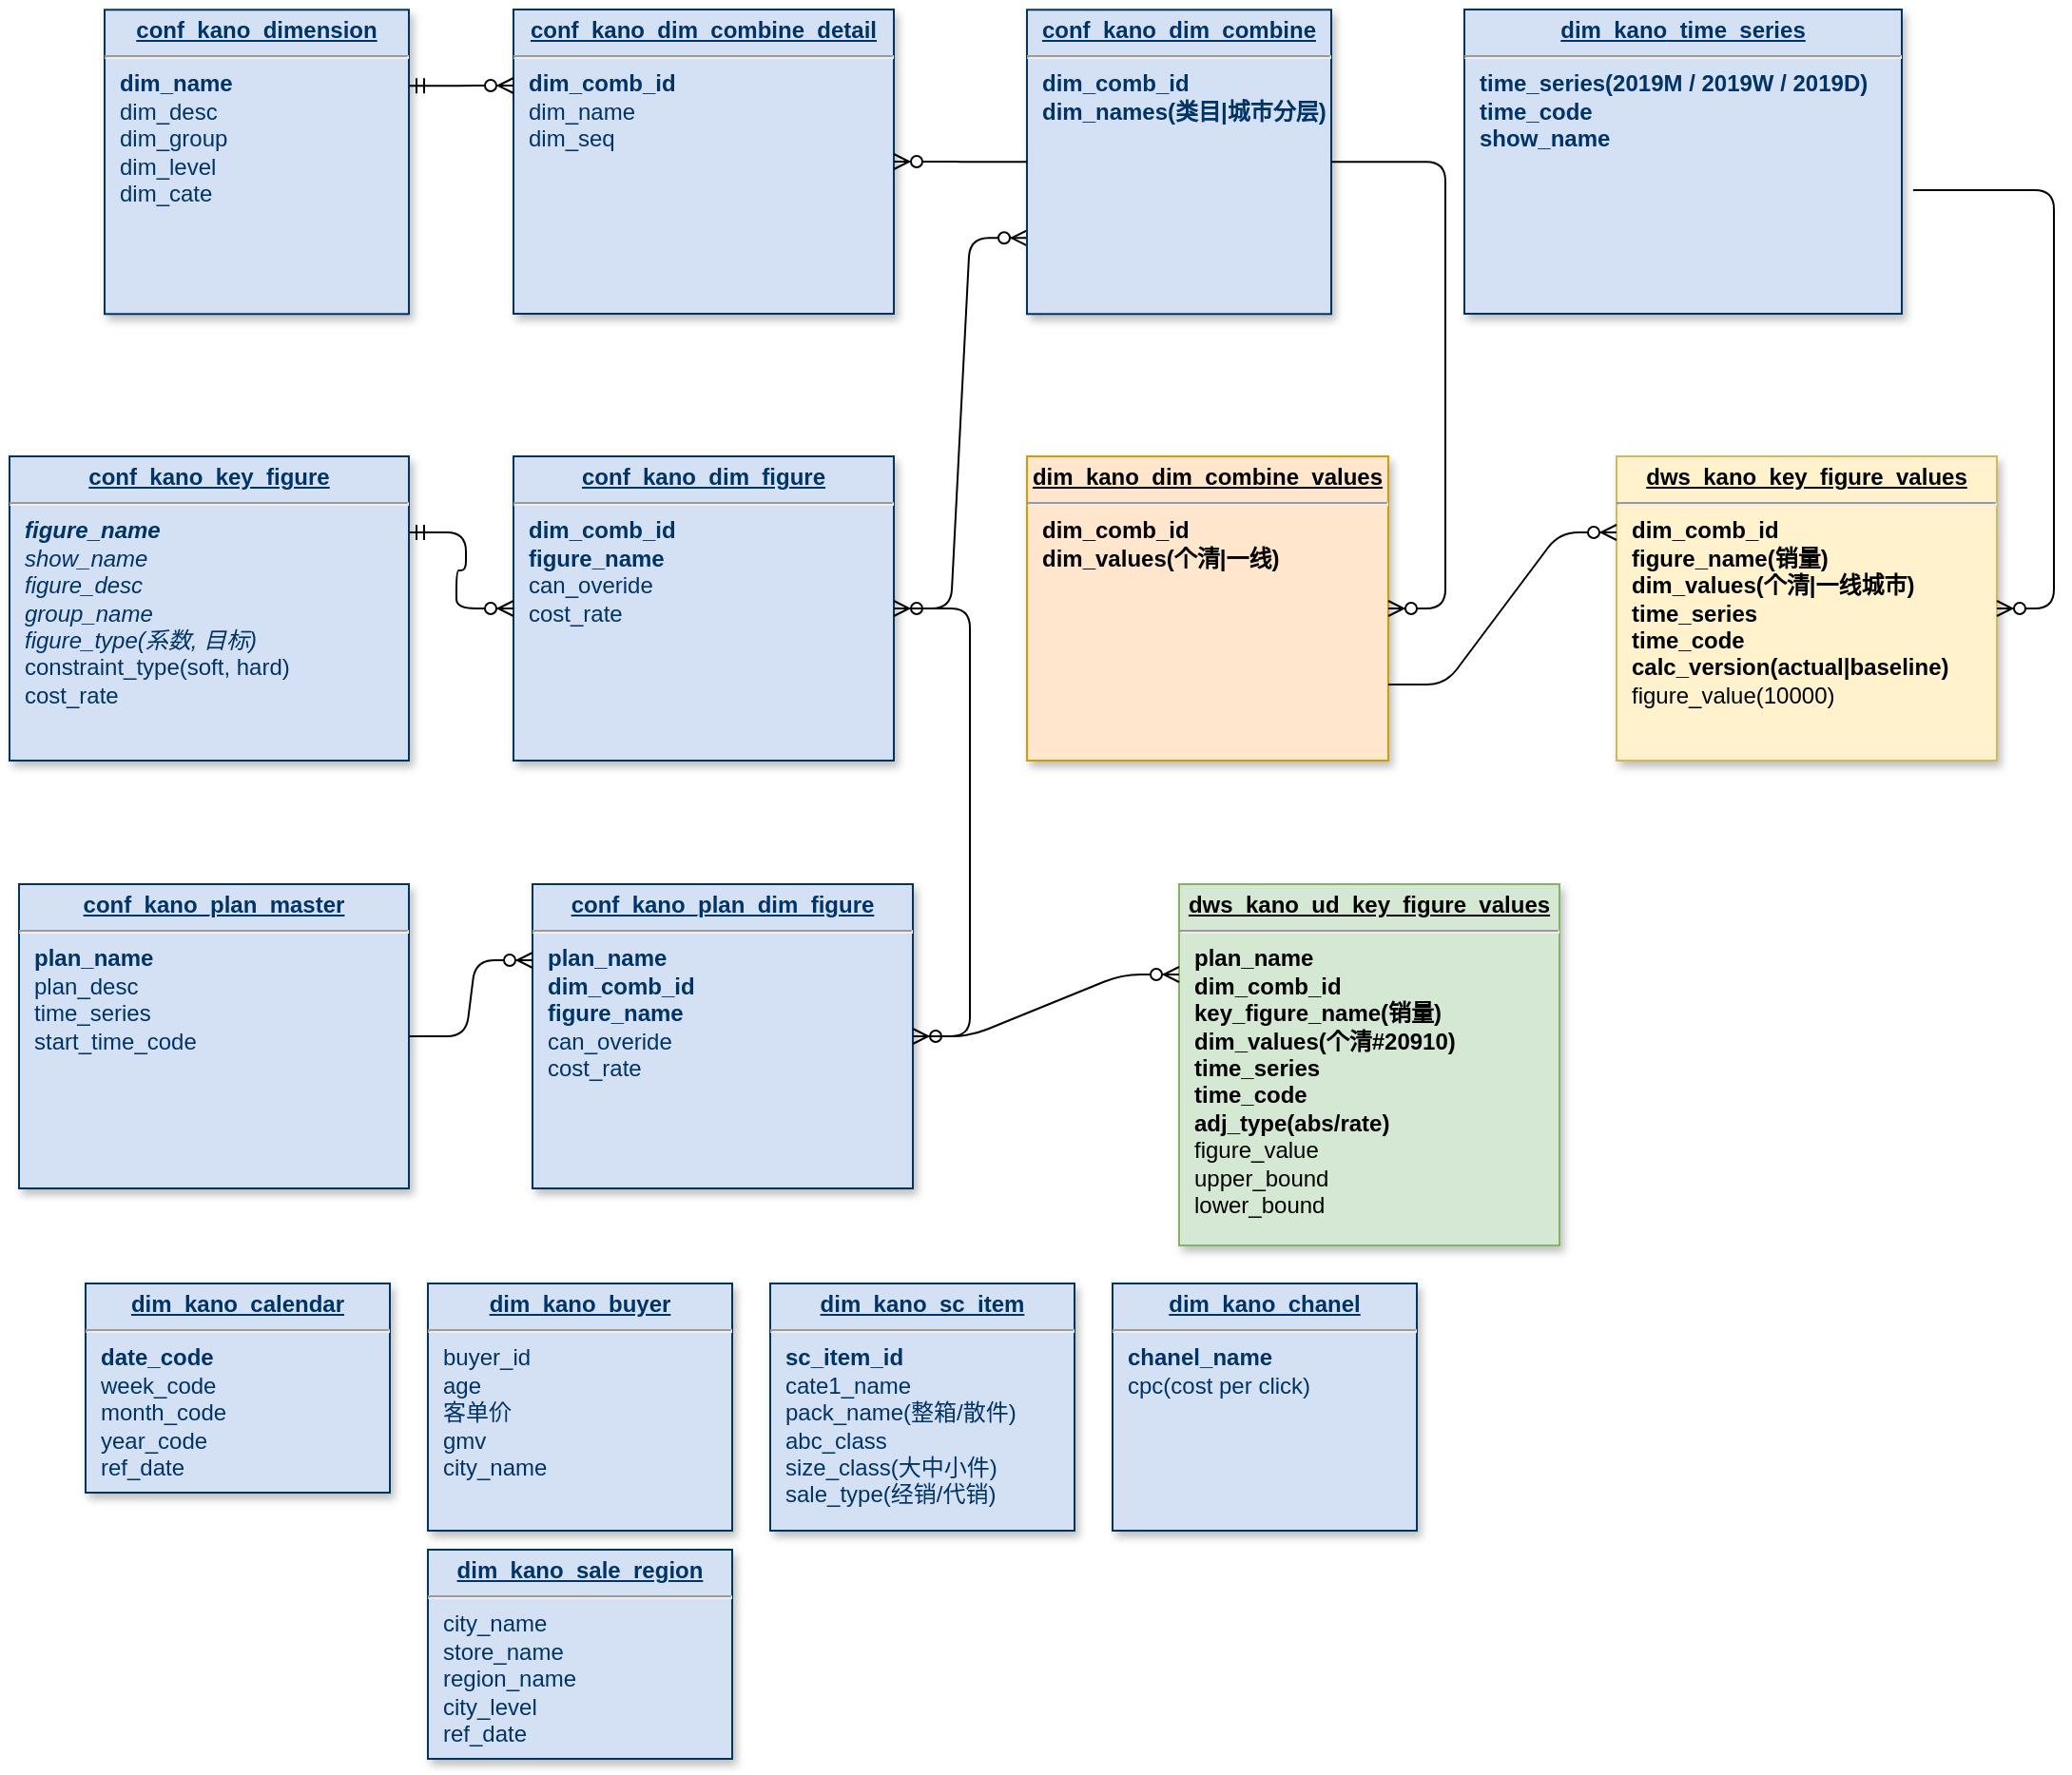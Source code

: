 <mxfile version="12.1.9" type="github" pages="2">
  <diagram name="数据准备" id="efa7a0a1-bf9b-a30e-e6df-94a7791c09e9">
    <mxGraphModel dx="2090" dy="566" grid="1" gridSize="10" guides="1" tooltips="1" connect="1" arrows="1" fold="1" page="1" pageScale="1" pageWidth="826" pageHeight="1169" background="#ffffff" math="0" shadow="0">
      <root>
        <mxCell id="0"/>
        <mxCell id="1" parent="0"/>
        <mxCell id="21" value="&lt;p style=&quot;margin: 0px ; margin-top: 4px ; text-align: center ; text-decoration: underline&quot;&gt;&lt;strong&gt;dim_kano_calendar&lt;/strong&gt;&lt;/p&gt;&lt;hr&gt;&lt;p style=&quot;margin: 0px ; margin-left: 8px&quot;&gt;&lt;b&gt;date_code&lt;/b&gt;&lt;/p&gt;&lt;p style=&quot;margin: 0px ; margin-left: 8px&quot;&gt;week_code&lt;/p&gt;&lt;p style=&quot;margin: 0px ; margin-left: 8px&quot;&gt;month_code&lt;/p&gt;&lt;p style=&quot;margin: 0px ; margin-left: 8px&quot;&gt;year_code&lt;/p&gt;&lt;p style=&quot;margin: 0px ; margin-left: 8px&quot;&gt;ref_date&lt;/p&gt;" style="verticalAlign=top;align=left;overflow=fill;fontSize=12;fontFamily=Helvetica;html=1;strokeColor=#003366;shadow=1;fillColor=#D4E1F5;fontColor=#003366" parent="1" vertex="1">
          <mxGeometry x="-5" y="730" width="160" height="110" as="geometry"/>
        </mxCell>
        <mxCell id="25" value="&lt;p style=&quot;margin: 0px ; margin-top: 4px ; text-align: center ; text-decoration: underline&quot;&gt;&lt;b&gt;conf_kano_dimension&lt;/b&gt;&lt;/p&gt;&lt;hr&gt;&lt;p style=&quot;margin: 0px ; margin-left: 8px&quot;&gt;&lt;span&gt;&lt;b&gt;dim_name&lt;/b&gt;&lt;/span&gt;&lt;br&gt;&lt;/p&gt;&lt;p style=&quot;margin: 0px ; margin-left: 8px&quot;&gt;dim_desc&lt;br&gt;&lt;/p&gt;&lt;p style=&quot;margin: 0px ; margin-left: 8px&quot;&gt;dim_group&lt;/p&gt;&lt;p style=&quot;margin: 0px ; margin-left: 8px&quot;&gt;dim_level&lt;/p&gt;&lt;p style=&quot;margin: 0px ; margin-left: 8px&quot;&gt;dim_cate&lt;/p&gt;" style="verticalAlign=top;align=left;overflow=fill;fontSize=12;fontFamily=Helvetica;html=1;strokeColor=#003366;shadow=1;fillColor=#D4E1F5;fontColor=#003366" parent="1" vertex="1">
          <mxGeometry x="5.0" y="60.14" width="160" height="160" as="geometry"/>
        </mxCell>
        <mxCell id="3DZUNBf_pylobnUsO0X3-115" value="&lt;p style=&quot;margin: 0px ; margin-top: 4px ; text-align: center ; text-decoration: underline&quot;&gt;&lt;strong&gt;dim_kano_sc_item&lt;/strong&gt;&lt;/p&gt;&lt;hr&gt;&lt;p style=&quot;margin: 0px ; margin-left: 8px&quot;&gt;&lt;b&gt;sc_item_id&lt;/b&gt;&lt;/p&gt;&lt;p style=&quot;margin: 0px ; margin-left: 8px&quot;&gt;cate1_name&lt;/p&gt;&lt;p style=&quot;margin: 0px ; margin-left: 8px&quot;&gt;&lt;span&gt;pack_name(整箱/散件)&lt;/span&gt;&lt;/p&gt;&lt;p style=&quot;margin: 0px ; margin-left: 8px&quot;&gt;&lt;span&gt;abc_class&lt;/span&gt;&lt;br&gt;&lt;/p&gt;&lt;p style=&quot;margin: 0px ; margin-left: 8px&quot;&gt;size_class(大中小件)&lt;/p&gt;&lt;p style=&quot;margin: 0px ; margin-left: 8px&quot;&gt;sale_type(经销/代销)&lt;/p&gt;" style="verticalAlign=top;align=left;overflow=fill;fontSize=12;fontFamily=Helvetica;html=1;strokeColor=#003366;shadow=1;fillColor=#D4E1F5;fontColor=#003366" parent="1" vertex="1">
          <mxGeometry x="355" y="730" width="160" height="130" as="geometry"/>
        </mxCell>
        <mxCell id="JFcOE48JS2AtZXo4onWM-112" value="&lt;p style=&quot;margin: 0px ; margin-top: 4px ; text-align: center ; text-decoration: underline&quot;&gt;&lt;strong&gt;dim_kano_sale_region&lt;/strong&gt;&lt;/p&gt;&lt;hr&gt;&lt;p style=&quot;margin: 0px ; margin-left: 8px&quot;&gt;city_name&lt;/p&gt;&lt;p style=&quot;margin: 0px ; margin-left: 8px&quot;&gt;store_name&lt;/p&gt;&lt;p style=&quot;margin: 0px ; margin-left: 8px&quot;&gt;region_name&lt;/p&gt;&lt;p style=&quot;margin: 0px ; margin-left: 8px&quot;&gt;city_level&lt;/p&gt;&lt;p style=&quot;margin: 0px ; margin-left: 8px&quot;&gt;ref_date&lt;/p&gt;" style="verticalAlign=top;align=left;overflow=fill;fontSize=12;fontFamily=Helvetica;html=1;strokeColor=#003366;shadow=1;fillColor=#D4E1F5;fontColor=#003366" parent="1" vertex="1">
          <mxGeometry x="175" y="870" width="160" height="110" as="geometry"/>
        </mxCell>
        <mxCell id="JFcOE48JS2AtZXo4onWM-113" value="&lt;p style=&quot;margin: 0px ; margin-top: 4px ; text-align: center ; text-decoration: underline&quot;&gt;&lt;b&gt;conf_kano_key_figure&lt;/b&gt;&lt;/p&gt;&lt;hr&gt;&lt;p style=&quot;margin: 0px ; margin-left: 8px&quot;&gt;&lt;i&gt;&lt;b&gt;figure_name&lt;/b&gt;&lt;/i&gt;&lt;br&gt;&lt;/p&gt;&lt;p style=&quot;margin: 0px ; margin-left: 8px&quot;&gt;&lt;i&gt;show_name&lt;/i&gt;&lt;/p&gt;&lt;p style=&quot;margin: 0px ; margin-left: 8px&quot;&gt;&lt;i&gt;figure_desc&lt;/i&gt;&lt;/p&gt;&lt;p style=&quot;margin: 0px ; margin-left: 8px&quot;&gt;&lt;i&gt;group_name&lt;/i&gt;&lt;/p&gt;&lt;p style=&quot;margin: 0px ; margin-left: 8px&quot;&gt;&lt;i&gt;figure_type(系数, 目标)&lt;/i&gt;&lt;/p&gt;&lt;p style=&quot;margin: 0px ; margin-left: 8px&quot;&gt;constraint_type(soft, hard)&lt;/p&gt;&lt;p style=&quot;margin: 0px ; margin-left: 8px&quot;&gt;cost_rate&lt;/p&gt;" style="verticalAlign=top;align=left;overflow=fill;fontSize=12;fontFamily=Helvetica;html=1;strokeColor=#003366;shadow=1;fillColor=#D4E1F5;fontColor=#003366" parent="1" vertex="1">
          <mxGeometry x="-45" y="295" width="210" height="160" as="geometry"/>
        </mxCell>
        <mxCell id="JFcOE48JS2AtZXo4onWM-117" value="&lt;p style=&quot;margin: 0px ; margin-top: 4px ; text-align: center ; text-decoration: underline&quot;&gt;&lt;strong&gt;dim_kano_buyer&lt;/strong&gt;&lt;/p&gt;&lt;hr&gt;&lt;p style=&quot;margin: 0px ; margin-left: 8px&quot;&gt;buyer_id&lt;/p&gt;&lt;p style=&quot;margin: 0px ; margin-left: 8px&quot;&gt;age&lt;/p&gt;&lt;p style=&quot;margin: 0px ; margin-left: 8px&quot;&gt;客单价&lt;/p&gt;&lt;p style=&quot;margin: 0px ; margin-left: 8px&quot;&gt;gmv&lt;/p&gt;&lt;p style=&quot;margin: 0px ; margin-left: 8px&quot;&gt;city_name&lt;/p&gt;&lt;p style=&quot;margin: 0px ; margin-left: 8px&quot;&gt;&lt;br&gt;&lt;/p&gt;&lt;p style=&quot;margin: 0px ; margin-left: 8px&quot;&gt;&lt;br&gt;&lt;/p&gt;" style="verticalAlign=top;align=left;overflow=fill;fontSize=12;fontFamily=Helvetica;html=1;strokeColor=#003366;shadow=1;fillColor=#D4E1F5;fontColor=#003366" parent="1" vertex="1">
          <mxGeometry x="175" y="730" width="160" height="130" as="geometry"/>
        </mxCell>
        <mxCell id="wF-CPIEMSfGUa-PFWlyZ-112" value="&lt;p style=&quot;margin: 0px ; margin-top: 4px ; text-align: center ; text-decoration: underline&quot;&gt;&lt;b&gt;conf_kano_dim_combine_detail&lt;/b&gt;&lt;/p&gt;&lt;hr&gt;&lt;p style=&quot;margin: 0px ; margin-left: 8px&quot;&gt;&lt;span&gt;&lt;b&gt;dim_comb_id&lt;/b&gt;&lt;/span&gt;&lt;br&gt;&lt;/p&gt;&lt;p style=&quot;margin: 0px ; margin-left: 8px&quot;&gt;dim_name&lt;/p&gt;&lt;p style=&quot;margin: 0px ; margin-left: 8px&quot;&gt;dim_seq&lt;/p&gt;" style="verticalAlign=top;align=left;overflow=fill;fontSize=12;fontFamily=Helvetica;html=1;strokeColor=#003366;shadow=1;fillColor=#D4E1F5;fontColor=#003366" parent="1" vertex="1">
          <mxGeometry x="220" y="60" width="200" height="160" as="geometry"/>
        </mxCell>
        <mxCell id="wF-CPIEMSfGUa-PFWlyZ-113" value="&lt;p style=&quot;margin: 0px ; margin-top: 4px ; text-align: center ; text-decoration: underline&quot;&gt;&lt;b&gt;conf_kano_dim_figure&lt;/b&gt;&lt;/p&gt;&lt;hr&gt;&lt;p style=&quot;margin: 0px ; margin-left: 8px&quot;&gt;&lt;span&gt;&lt;b&gt;dim_comb_id&lt;/b&gt;&lt;/span&gt;&lt;br&gt;&lt;/p&gt;&lt;p style=&quot;margin: 0px ; margin-left: 8px&quot;&gt;&lt;b&gt;figure_name&lt;/b&gt;&lt;/p&gt;&lt;p style=&quot;margin: 0px ; margin-left: 8px&quot;&gt;can_overide&lt;/p&gt;&lt;p style=&quot;margin: 0px ; margin-left: 8px&quot;&gt;cost_rate&lt;/p&gt;" style="verticalAlign=top;align=left;overflow=fill;fontSize=12;fontFamily=Helvetica;html=1;strokeColor=#003366;shadow=1;fillColor=#D4E1F5;fontColor=#003366" parent="1" vertex="1">
          <mxGeometry x="220" y="295" width="200" height="160" as="geometry"/>
        </mxCell>
        <mxCell id="wF-CPIEMSfGUa-PFWlyZ-117" value="" style="edgeStyle=entityRelationEdgeStyle;fontSize=12;html=1;endArrow=ERzeroToMany;startArrow=ERmandOne;exitX=1;exitY=0.25;exitDx=0;exitDy=0;entryX=0;entryY=0.25;entryDx=0;entryDy=0;" parent="1" source="25" target="wF-CPIEMSfGUa-PFWlyZ-112" edge="1">
          <mxGeometry width="100" height="100" relative="1" as="geometry">
            <mxPoint x="150" y="250" as="sourcePoint"/>
            <mxPoint x="250" y="150" as="targetPoint"/>
          </mxGeometry>
        </mxCell>
        <mxCell id="wF-CPIEMSfGUa-PFWlyZ-118" value="" style="edgeStyle=entityRelationEdgeStyle;fontSize=12;html=1;endArrow=ERzeroToMany;startArrow=ERmandOne;exitX=1;exitY=0.25;exitDx=0;exitDy=0;" parent="1" source="JFcOE48JS2AtZXo4onWM-113" target="wF-CPIEMSfGUa-PFWlyZ-113" edge="1">
          <mxGeometry width="100" height="100" relative="1" as="geometry">
            <mxPoint x="180" y="320" as="sourcePoint"/>
            <mxPoint x="280" y="220" as="targetPoint"/>
          </mxGeometry>
        </mxCell>
        <mxCell id="wF-CPIEMSfGUa-PFWlyZ-125" value="" style="edgeStyle=entityRelationEdgeStyle;fontSize=12;html=1;endArrow=ERzeroToMany;endFill=1;startArrow=ERzeroToMany;entryX=0;entryY=0.75;entryDx=0;entryDy=0;" parent="1" source="wF-CPIEMSfGUa-PFWlyZ-113" target="wF-CPIEMSfGUa-PFWlyZ-129" edge="1">
          <mxGeometry width="100" height="100" relative="1" as="geometry">
            <mxPoint x="190" y="270" as="sourcePoint"/>
            <mxPoint x="470" y="181" as="targetPoint"/>
          </mxGeometry>
        </mxCell>
        <mxCell id="wF-CPIEMSfGUa-PFWlyZ-126" value="&lt;p style=&quot;margin: 0px ; margin-top: 4px ; text-align: center ; text-decoration: underline&quot;&gt;&lt;b&gt;dim_kano_dim_combine_values&lt;/b&gt;&lt;/p&gt;&lt;hr&gt;&lt;p style=&quot;margin: 0px ; margin-left: 8px&quot;&gt;&lt;span&gt;&lt;b&gt;dim_comb_id&lt;/b&gt;&lt;/span&gt;&lt;/p&gt;&lt;p style=&quot;margin: 0px ; margin-left: 8px&quot;&gt;&lt;b&gt;dim_values(个清|一线)&lt;/b&gt;&lt;/p&gt;" style="verticalAlign=top;align=left;overflow=fill;fontSize=12;fontFamily=Helvetica;html=1;strokeColor=#d79b00;shadow=1;fillColor=#ffe6cc;" parent="1" vertex="1">
          <mxGeometry x="490" y="295" width="190" height="160" as="geometry"/>
        </mxCell>
        <mxCell id="wF-CPIEMSfGUa-PFWlyZ-128" value="&lt;p style=&quot;margin: 0px ; margin-top: 4px ; text-align: center ; text-decoration: underline&quot;&gt;&lt;b&gt;dws_kano_key_figure_values&lt;/b&gt;&lt;/p&gt;&lt;hr&gt;&lt;p style=&quot;margin: 0px ; margin-left: 8px&quot;&gt;&lt;span&gt;&lt;b&gt;dim_comb_id&lt;/b&gt;&lt;/span&gt;&lt;/p&gt;&lt;p style=&quot;margin: 0px ; margin-left: 8px&quot;&gt;&lt;span&gt;&lt;b&gt;figure_name(销量)&lt;/b&gt;&lt;/span&gt;&lt;/p&gt;&lt;p style=&quot;margin: 0px ; margin-left: 8px&quot;&gt;&lt;b&gt;dim_values(个清|一线城市)&lt;/b&gt;&lt;/p&gt;&lt;p style=&quot;margin: 0px ; margin-left: 8px&quot;&gt;&lt;b&gt;time_series&lt;/b&gt;&lt;/p&gt;&lt;p style=&quot;margin: 0px ; margin-left: 8px&quot;&gt;&lt;b&gt;time_code&lt;/b&gt;&lt;br&gt;&lt;/p&gt;&lt;p style=&quot;margin: 0px ; margin-left: 8px&quot;&gt;&lt;b&gt;calc_version(actual|baseline)&lt;/b&gt;&lt;/p&gt;&lt;p style=&quot;margin: 0px ; margin-left: 8px&quot;&gt;figure_value(10000)&lt;/p&gt;" style="verticalAlign=top;align=left;overflow=fill;fontSize=12;fontFamily=Helvetica;html=1;strokeColor=#d6b656;shadow=1;fillColor=#fff2cc;" parent="1" vertex="1">
          <mxGeometry x="800" y="295" width="200" height="160" as="geometry"/>
        </mxCell>
        <mxCell id="wF-CPIEMSfGUa-PFWlyZ-129" value="&lt;p style=&quot;margin: 0px ; margin-top: 4px ; text-align: center ; text-decoration: underline&quot;&gt;&lt;b&gt;conf_kano_dim_combine&lt;/b&gt;&lt;/p&gt;&lt;hr&gt;&lt;p style=&quot;margin: 0px 0px 0px 8px&quot;&gt;&lt;b&gt;dim_comb_id&lt;/b&gt;&lt;/p&gt;&lt;p style=&quot;margin: 0px 0px 0px 8px&quot;&gt;&lt;b&gt;dim_names(类目|城市分层)&lt;/b&gt;&lt;/p&gt;" style="verticalAlign=top;align=left;overflow=fill;fontSize=12;fontFamily=Helvetica;html=1;strokeColor=#003366;shadow=1;fillColor=#D4E1F5;fontColor=#003366" parent="1" vertex="1">
          <mxGeometry x="490.0" y="60.14" width="160" height="160" as="geometry"/>
        </mxCell>
        <mxCell id="wF-CPIEMSfGUa-PFWlyZ-130" value="" style="edgeStyle=entityRelationEdgeStyle;fontSize=12;html=1;endArrow=ERzeroToMany;endFill=1;" parent="1" source="wF-CPIEMSfGUa-PFWlyZ-129" target="wF-CPIEMSfGUa-PFWlyZ-112" edge="1">
          <mxGeometry width="100" height="100" relative="1" as="geometry">
            <mxPoint x="430" y="120" as="sourcePoint"/>
            <mxPoint x="530" y="20" as="targetPoint"/>
          </mxGeometry>
        </mxCell>
        <mxCell id="wF-CPIEMSfGUa-PFWlyZ-131" value="" style="edgeStyle=entityRelationEdgeStyle;fontSize=12;html=1;endArrow=ERzeroToMany;endFill=1;exitX=1;exitY=0.5;exitDx=0;exitDy=0;" parent="1" source="wF-CPIEMSfGUa-PFWlyZ-129" target="wF-CPIEMSfGUa-PFWlyZ-126" edge="1">
          <mxGeometry width="100" height="100" relative="1" as="geometry">
            <mxPoint x="680" y="70" as="sourcePoint"/>
            <mxPoint x="780" y="-30" as="targetPoint"/>
          </mxGeometry>
        </mxCell>
        <mxCell id="wF-CPIEMSfGUa-PFWlyZ-132" value="&lt;p style=&quot;margin: 0px ; margin-top: 4px ; text-align: center ; text-decoration: underline&quot;&gt;&lt;b&gt;dim_kano&lt;/b&gt;&lt;b&gt;_time_series&lt;/b&gt;&lt;/p&gt;&lt;hr&gt;&lt;p style=&quot;margin: 0px ; margin-left: 8px&quot;&gt;&lt;b&gt;time_series(2019M / 2019W / 2019D)&lt;/b&gt;&lt;/p&gt;&lt;p style=&quot;margin: 0px ; margin-left: 8px&quot;&gt;&lt;b&gt;time_code&lt;/b&gt;&lt;/p&gt;&lt;p style=&quot;margin: 0px ; margin-left: 8px&quot;&gt;&lt;b&gt;show_name&lt;/b&gt;&lt;/p&gt;&lt;p style=&quot;margin: 0px ; margin-left: 8px&quot;&gt;&lt;b&gt;&lt;br&gt;&lt;/b&gt;&lt;/p&gt;" style="verticalAlign=top;align=left;overflow=fill;fontSize=12;fontFamily=Helvetica;html=1;strokeColor=#003366;shadow=1;fillColor=#D4E1F5;fontColor=#003366" parent="1" vertex="1">
          <mxGeometry x="720" y="60" width="230" height="160" as="geometry"/>
        </mxCell>
        <mxCell id="wF-CPIEMSfGUa-PFWlyZ-134" value="" style="edgeStyle=entityRelationEdgeStyle;fontSize=12;html=1;endArrow=ERzeroToMany;endFill=1;exitX=1;exitY=0.75;exitDx=0;exitDy=0;entryX=0;entryY=0.25;entryDx=0;entryDy=0;" parent="1" source="wF-CPIEMSfGUa-PFWlyZ-126" target="wF-CPIEMSfGUa-PFWlyZ-128" edge="1">
          <mxGeometry width="100" height="100" relative="1" as="geometry">
            <mxPoint x="560" y="490" as="sourcePoint"/>
            <mxPoint x="660" y="390" as="targetPoint"/>
          </mxGeometry>
        </mxCell>
        <mxCell id="wF-CPIEMSfGUa-PFWlyZ-135" value="" style="edgeStyle=entityRelationEdgeStyle;fontSize=12;html=1;endArrow=ERzeroToMany;endFill=1;exitX=1.026;exitY=0.594;exitDx=0;exitDy=0;exitPerimeter=0;" parent="1" source="wF-CPIEMSfGUa-PFWlyZ-132" target="wF-CPIEMSfGUa-PFWlyZ-128" edge="1">
          <mxGeometry width="100" height="100" relative="1" as="geometry">
            <mxPoint x="900" y="530" as="sourcePoint"/>
            <mxPoint x="850" y="480" as="targetPoint"/>
          </mxGeometry>
        </mxCell>
        <mxCell id="wF-CPIEMSfGUa-PFWlyZ-136" value="&lt;p style=&quot;margin: 0px ; margin-top: 4px ; text-align: center ; text-decoration: underline&quot;&gt;&lt;strong&gt;dim_kano_chanel&lt;/strong&gt;&lt;/p&gt;&lt;hr&gt;&lt;p style=&quot;margin: 0px ; margin-left: 8px&quot;&gt;&lt;b&gt;chanel_name&lt;/b&gt;&lt;/p&gt;&lt;p style=&quot;margin: 0px ; margin-left: 8px&quot;&gt;cpc(cost per click)&lt;/p&gt;" style="verticalAlign=top;align=left;overflow=fill;fontSize=12;fontFamily=Helvetica;html=1;strokeColor=#003366;shadow=1;fillColor=#D4E1F5;fontColor=#003366" parent="1" vertex="1">
          <mxGeometry x="535" y="730" width="160" height="130" as="geometry"/>
        </mxCell>
        <mxCell id="wF-CPIEMSfGUa-PFWlyZ-138" value="&lt;p style=&quot;margin: 0px ; margin-top: 4px ; text-align: center ; text-decoration: underline&quot;&gt;&lt;b&gt;conf_kano_plan_master&lt;/b&gt;&lt;/p&gt;&lt;hr&gt;&lt;p style=&quot;margin: 0px ; margin-left: 8px&quot;&gt;&lt;span&gt;&lt;b&gt;plan_name&lt;/b&gt;&lt;/span&gt;&lt;br&gt;&lt;/p&gt;&lt;p style=&quot;margin: 0px ; margin-left: 8px&quot;&gt;plan_desc&lt;br&gt;&lt;/p&gt;&lt;p style=&quot;margin: 0px ; margin-left: 8px&quot;&gt;time_series&lt;/p&gt;&lt;p style=&quot;margin: 0px ; margin-left: 8px&quot;&gt;start_time&lt;span&gt;_code&lt;/span&gt;&lt;/p&gt;&lt;p style=&quot;margin: 0px ; margin-left: 8px&quot;&gt;&lt;br&gt;&lt;/p&gt;" style="verticalAlign=top;align=left;overflow=fill;fontSize=12;fontFamily=Helvetica;html=1;strokeColor=#003366;shadow=1;fillColor=#D4E1F5;fontColor=#003366" parent="1" vertex="1">
          <mxGeometry x="-40" y="520" width="205" height="160" as="geometry"/>
        </mxCell>
        <mxCell id="wF-CPIEMSfGUa-PFWlyZ-139" value="&lt;p style=&quot;margin: 0px ; margin-top: 4px ; text-align: center ; text-decoration: underline&quot;&gt;&lt;b&gt;conf_kano_plan_dim_figure&lt;/b&gt;&lt;/p&gt;&lt;hr&gt;&lt;p style=&quot;margin: 0px ; margin-left: 8px&quot;&gt;&lt;span&gt;&lt;b&gt;plan_name&lt;/b&gt;&lt;/span&gt;&lt;br&gt;&lt;/p&gt;&lt;p style=&quot;margin: 0px 0px 0px 8px&quot;&gt;&lt;b&gt;dim_comb_id&lt;/b&gt;&lt;br&gt;&lt;/p&gt;&lt;p style=&quot;margin: 0px 0px 0px 8px&quot;&gt;&lt;b&gt;figure_name&lt;/b&gt;&lt;/p&gt;&lt;p style=&quot;margin: 0px 0px 0px 8px&quot;&gt;can_overide&lt;/p&gt;&lt;p style=&quot;margin: 0px 0px 0px 8px&quot;&gt;cost_rate&lt;/p&gt;&lt;p style=&quot;margin: 0px ; margin-left: 8px&quot;&gt;&lt;br&gt;&lt;/p&gt;" style="verticalAlign=top;align=left;overflow=fill;fontSize=12;fontFamily=Helvetica;html=1;strokeColor=#003366;shadow=1;fillColor=#D4E1F5;fontColor=#003366" parent="1" vertex="1">
          <mxGeometry x="230" y="520" width="200" height="160" as="geometry"/>
        </mxCell>
        <mxCell id="wF-CPIEMSfGUa-PFWlyZ-141" value="" style="edgeStyle=entityRelationEdgeStyle;fontSize=12;html=1;endArrow=ERzeroToMany;endFill=1;exitX=1;exitY=0.5;exitDx=0;exitDy=0;entryX=0;entryY=0.25;entryDx=0;entryDy=0;" parent="1" source="wF-CPIEMSfGUa-PFWlyZ-138" target="wF-CPIEMSfGUa-PFWlyZ-139" edge="1">
          <mxGeometry width="100" height="100" relative="1" as="geometry">
            <mxPoint x="640" y="626" as="sourcePoint"/>
            <mxPoint x="360" y="576" as="targetPoint"/>
          </mxGeometry>
        </mxCell>
        <mxCell id="wF-CPIEMSfGUa-PFWlyZ-142" value="" style="edgeStyle=entityRelationEdgeStyle;fontSize=12;html=1;endArrow=ERzeroToMany;endFill=1;" parent="1" source="wF-CPIEMSfGUa-PFWlyZ-113" target="wF-CPIEMSfGUa-PFWlyZ-139" edge="1">
          <mxGeometry width="100" height="100" relative="1" as="geometry">
            <mxPoint x="530" y="570" as="sourcePoint"/>
            <mxPoint x="630" y="470" as="targetPoint"/>
          </mxGeometry>
        </mxCell>
        <mxCell id="wF-CPIEMSfGUa-PFWlyZ-143" value="&lt;p style=&quot;margin: 0px ; margin-top: 4px ; text-align: center ; text-decoration: underline&quot;&gt;&lt;b&gt;dws_kano_ud_key_figure_values&lt;/b&gt;&lt;/p&gt;&lt;hr&gt;&lt;p style=&quot;margin: 0px ; margin-left: 8px&quot;&gt;&lt;span&gt;&lt;b&gt;plan_name&lt;/b&gt;&lt;/span&gt;&lt;br&gt;&lt;/p&gt;&lt;p style=&quot;margin: 0px 0px 0px 8px&quot;&gt;&lt;b&gt;dim_comb_id&lt;/b&gt;&lt;br&gt;&lt;/p&gt;&lt;p style=&quot;margin: 0px 0px 0px 8px&quot;&gt;&lt;b&gt;key_figure_name(销量)&lt;/b&gt;&lt;/p&gt;&lt;p style=&quot;margin: 0px 0px 0px 8px&quot;&gt;&lt;b&gt;dim_values(个清#20910)&lt;/b&gt;&lt;/p&gt;&lt;p style=&quot;margin: 0px 0px 0px 8px&quot;&gt;&lt;b&gt;time_series&lt;/b&gt;&lt;/p&gt;&lt;p style=&quot;margin: 0px 0px 0px 8px&quot;&gt;&lt;b&gt;time_code&lt;/b&gt;&lt;/p&gt;&lt;p style=&quot;margin: 0px 0px 0px 8px&quot;&gt;&lt;b&gt;adj_type(abs/rate)&lt;/b&gt;&lt;/p&gt;&lt;p style=&quot;margin: 0px 0px 0px 8px&quot;&gt;figure_value&lt;b&gt;&lt;br&gt;&lt;/b&gt;&lt;/p&gt;&lt;p style=&quot;margin: 0px 0px 0px 8px&quot;&gt;upper_bound&lt;/p&gt;&lt;p style=&quot;margin: 0px 0px 0px 8px&quot;&gt;lower_bound&lt;/p&gt;&lt;p style=&quot;margin: 0px ; margin-left: 8px&quot;&gt;&lt;br&gt;&lt;/p&gt;" style="verticalAlign=top;align=left;overflow=fill;fontSize=12;fontFamily=Helvetica;html=1;strokeColor=#82b366;shadow=1;fillColor=#d5e8d4;" parent="1" vertex="1">
          <mxGeometry x="570" y="520" width="200" height="190" as="geometry"/>
        </mxCell>
        <mxCell id="wF-CPIEMSfGUa-PFWlyZ-144" value="" style="edgeStyle=entityRelationEdgeStyle;fontSize=12;html=1;endArrow=ERzeroToMany;endFill=1;exitX=1;exitY=0.5;exitDx=0;exitDy=0;entryX=0;entryY=0.25;entryDx=0;entryDy=0;" parent="1" source="wF-CPIEMSfGUa-PFWlyZ-139" target="wF-CPIEMSfGUa-PFWlyZ-143" edge="1">
          <mxGeometry width="100" height="100" relative="1" as="geometry">
            <mxPoint x="470" y="650" as="sourcePoint"/>
            <mxPoint x="570" y="550" as="targetPoint"/>
          </mxGeometry>
        </mxCell>
      </root>
    </mxGraphModel>
  </diagram>
  <diagram id="soCKKxfmZ7NhsK_nBnD1" name="流程图">
    <mxGraphModel dx="1024" dy="566" grid="1" gridSize="10" guides="1" tooltips="1" connect="1" arrows="1" fold="1" page="1" pageScale="1" pageWidth="827" pageHeight="1169" math="0" shadow="0">
      <root>
        <mxCell id="P91cjPpShCtE_ZG0dUON-0"/>
        <mxCell id="P91cjPpShCtE_ZG0dUON-1" parent="P91cjPpShCtE_ZG0dUON-0"/>
        <mxCell id="xernIph8YnUiOjCcG3fk-2" value="" style="edgeStyle=orthogonalEdgeStyle;rounded=0;orthogonalLoop=1;jettySize=auto;html=1;" edge="1" parent="P91cjPpShCtE_ZG0dUON-1" source="xernIph8YnUiOjCcG3fk-0" target="xernIph8YnUiOjCcG3fk-1">
          <mxGeometry relative="1" as="geometry"/>
        </mxCell>
        <mxCell id="xernIph8YnUiOjCcG3fk-0" value="加载计划配置数据" style="rounded=0;whiteSpace=wrap;html=1;" vertex="1" parent="P91cjPpShCtE_ZG0dUON-1">
          <mxGeometry x="270" y="310" width="120" height="40" as="geometry"/>
        </mxCell>
        <mxCell id="xernIph8YnUiOjCcG3fk-4" value="" style="edgeStyle=orthogonalEdgeStyle;rounded=0;orthogonalLoop=1;jettySize=auto;html=1;" edge="1" parent="P91cjPpShCtE_ZG0dUON-1" source="xernIph8YnUiOjCcG3fk-1" target="xernIph8YnUiOjCcG3fk-3">
          <mxGeometry relative="1" as="geometry"/>
        </mxCell>
        <mxCell id="xernIph8YnUiOjCcG3fk-6" value="" style="edgeStyle=orthogonalEdgeStyle;rounded=0;orthogonalLoop=1;jettySize=auto;html=1;" edge="1" parent="P91cjPpShCtE_ZG0dUON-1" source="xernIph8YnUiOjCcG3fk-1" target="xernIph8YnUiOjCcG3fk-5">
          <mxGeometry relative="1" as="geometry"/>
        </mxCell>
        <mxCell id="xernIph8YnUiOjCcG3fk-21" value="" style="edgeStyle=orthogonalEdgeStyle;rounded=0;orthogonalLoop=1;jettySize=auto;html=1;" edge="1" parent="P91cjPpShCtE_ZG0dUON-1" source="xernIph8YnUiOjCcG3fk-1" target="xernIph8YnUiOjCcG3fk-20">
          <mxGeometry relative="1" as="geometry"/>
        </mxCell>
        <mxCell id="xernIph8YnUiOjCcG3fk-1" value="获取最细的计划维度" style="rounded=0;whiteSpace=wrap;html=1;" vertex="1" parent="P91cjPpShCtE_ZG0dUON-1">
          <mxGeometry x="270" y="430" width="120" height="60" as="geometry"/>
        </mxCell>
        <mxCell id="xernIph8YnUiOjCcG3fk-5" value="根据最细的维度&lt;br&gt;生成销量变量" style="rounded=0;whiteSpace=wrap;html=1;fillColor=#ffe6cc;strokeColor=#d79b00;" vertex="1" parent="P91cjPpShCtE_ZG0dUON-1">
          <mxGeometry x="430" y="430" width="120" height="60" as="geometry"/>
        </mxCell>
        <mxCell id="xernIph8YnUiOjCcG3fk-3" value="加载最细粒度的系数指标" style="rounded=0;whiteSpace=wrap;html=1;" vertex="1" parent="P91cjPpShCtE_ZG0dUON-1">
          <mxGeometry x="110" y="540" width="120" height="60" as="geometry"/>
        </mxCell>
        <mxCell id="xernIph8YnUiOjCcG3fk-9" value="" style="edgeStyle=orthogonalEdgeStyle;rounded=0;orthogonalLoop=1;jettySize=auto;html=1;exitX=0.5;exitY=1;exitDx=0;exitDy=0;" edge="1" parent="P91cjPpShCtE_ZG0dUON-1" source="xernIph8YnUiOjCcG3fk-7" target="xernIph8YnUiOjCcG3fk-8">
          <mxGeometry relative="1" as="geometry"/>
        </mxCell>
        <mxCell id="xernIph8YnUiOjCcG3fk-11" value="" style="edgeStyle=orthogonalEdgeStyle;rounded=0;orthogonalLoop=1;jettySize=auto;html=1;" edge="1" parent="P91cjPpShCtE_ZG0dUON-1" source="xernIph8YnUiOjCcG3fk-7" target="xernIph8YnUiOjCcG3fk-10">
          <mxGeometry relative="1" as="geometry"/>
        </mxCell>
        <mxCell id="xernIph8YnUiOjCcG3fk-7" value="加载用户覆盖&lt;br&gt;计划数据" style="rounded=0;whiteSpace=wrap;html=1;" vertex="1" parent="P91cjPpShCtE_ZG0dUON-1">
          <mxGeometry x="850" y="290" width="120" height="60" as="geometry"/>
        </mxCell>
        <mxCell id="xernIph8YnUiOjCcG3fk-48" value="" style="edgeStyle=orthogonalEdgeStyle;rounded=0;orthogonalLoop=1;jettySize=auto;html=1;entryX=1;entryY=0.5;entryDx=0;entryDy=0;" edge="1" parent="P91cjPpShCtE_ZG0dUON-1" source="xernIph8YnUiOjCcG3fk-10" target="xernIph8YnUiOjCcG3fk-46">
          <mxGeometry relative="1" as="geometry">
            <mxPoint x="1020" y="570" as="targetPoint"/>
            <Array as="points">
              <mxPoint x="1020" y="940"/>
            </Array>
          </mxGeometry>
        </mxCell>
        <mxCell id="xernIph8YnUiOjCcG3fk-71" value="GMV&lt;br&gt;成本&lt;br&gt;周转" style="text;html=1;resizable=0;points=[];align=center;verticalAlign=middle;labelBackgroundColor=#ffffff;" vertex="1" connectable="0" parent="xernIph8YnUiOjCcG3fk-48">
          <mxGeometry x="-0.603" y="3" relative="1" as="geometry">
            <mxPoint as="offset"/>
          </mxGeometry>
        </mxCell>
        <mxCell id="xernIph8YnUiOjCcG3fk-10" value="用户定义目标" style="rounded=0;whiteSpace=wrap;html=1;" vertex="1" parent="P91cjPpShCtE_ZG0dUON-1">
          <mxGeometry x="960" y="430" width="120" height="60" as="geometry"/>
        </mxCell>
        <mxCell id="xernIph8YnUiOjCcG3fk-26" value="" style="edgeStyle=orthogonalEdgeStyle;rounded=0;orthogonalLoop=1;jettySize=auto;html=1;" edge="1" parent="P91cjPpShCtE_ZG0dUON-1" source="xernIph8YnUiOjCcG3fk-8" target="xernIph8YnUiOjCcG3fk-25">
          <mxGeometry relative="1" as="geometry"/>
        </mxCell>
        <mxCell id="xernIph8YnUiOjCcG3fk-28" value="" style="edgeStyle=orthogonalEdgeStyle;rounded=0;orthogonalLoop=1;jettySize=auto;html=1;" edge="1" parent="P91cjPpShCtE_ZG0dUON-1" source="xernIph8YnUiOjCcG3fk-8" target="xernIph8YnUiOjCcG3fk-27">
          <mxGeometry relative="1" as="geometry"/>
        </mxCell>
        <mxCell id="xernIph8YnUiOjCcG3fk-8" value="用户定义系数" style="rounded=0;whiteSpace=wrap;html=1;" vertex="1" parent="P91cjPpShCtE_ZG0dUON-1">
          <mxGeometry x="710" y="430" width="120" height="60" as="geometry"/>
        </mxCell>
        <mxCell id="xernIph8YnUiOjCcG3fk-50" style="edgeStyle=orthogonalEdgeStyle;rounded=0;orthogonalLoop=1;jettySize=auto;html=1;exitX=0.5;exitY=1;exitDx=0;exitDy=0;" edge="1" parent="P91cjPpShCtE_ZG0dUON-1" source="xernIph8YnUiOjCcG3fk-27" target="xernIph8YnUiOjCcG3fk-49">
          <mxGeometry relative="1" as="geometry"/>
        </mxCell>
        <mxCell id="xernIph8YnUiOjCcG3fk-27" value="上下界" style="rounded=0;whiteSpace=wrap;html=1;" vertex="1" parent="P91cjPpShCtE_ZG0dUON-1">
          <mxGeometry x="650" y="554" width="120" height="60" as="geometry"/>
        </mxCell>
        <mxCell id="xernIph8YnUiOjCcG3fk-62" style="edgeStyle=orthogonalEdgeStyle;rounded=0;orthogonalLoop=1;jettySize=auto;html=1;exitX=0.5;exitY=1;exitDx=0;exitDy=0;entryX=0.5;entryY=0;entryDx=0;entryDy=0;" edge="1" parent="P91cjPpShCtE_ZG0dUON-1" source="xernIph8YnUiOjCcG3fk-25" target="xernIph8YnUiOjCcG3fk-61">
          <mxGeometry relative="1" as="geometry"/>
        </mxCell>
        <mxCell id="xernIph8YnUiOjCcG3fk-25" value="绝对值" style="rounded=0;whiteSpace=wrap;html=1;" vertex="1" parent="P91cjPpShCtE_ZG0dUON-1">
          <mxGeometry x="800" y="554" width="120" height="60" as="geometry"/>
        </mxCell>
        <mxCell id="xernIph8YnUiOjCcG3fk-23" value="" style="edgeStyle=orthogonalEdgeStyle;rounded=0;orthogonalLoop=1;jettySize=auto;html=1;exitX=0.5;exitY=1;exitDx=0;exitDy=0;" edge="1" parent="P91cjPpShCtE_ZG0dUON-1" source="xernIph8YnUiOjCcG3fk-20" target="xernIph8YnUiOjCcG3fk-22">
          <mxGeometry relative="1" as="geometry">
            <Array as="points">
              <mxPoint x="330" y="1060"/>
            </Array>
          </mxGeometry>
        </mxCell>
        <mxCell id="xernIph8YnUiOjCcG3fk-20" value="获取趋势评估的&lt;br&gt;维度和指标" style="rounded=0;whiteSpace=wrap;html=1;" vertex="1" parent="P91cjPpShCtE_ZG0dUON-1">
          <mxGeometry x="270" y="550" width="120" height="60" as="geometry"/>
        </mxCell>
        <mxCell id="xernIph8YnUiOjCcG3fk-22" value="生成趋势评估&lt;br&gt;软约束" style="rounded=0;whiteSpace=wrap;html=1;fillColor=#ffe6cc;strokeColor=#d79b00;" vertex="1" parent="P91cjPpShCtE_ZG0dUON-1">
          <mxGeometry x="430" y="1030" width="120" height="60" as="geometry"/>
        </mxCell>
        <mxCell id="xernIph8YnUiOjCcG3fk-39" value="生成系数的约束" style="rounded=0;whiteSpace=wrap;html=1;fillColor=#ffe6cc;strokeColor=#d79b00;" vertex="1" parent="P91cjPpShCtE_ZG0dUON-1">
          <mxGeometry x="430" y="660" width="120" height="60" as="geometry"/>
        </mxCell>
        <mxCell id="xernIph8YnUiOjCcG3fk-46" value="生成目标约束" style="rounded=0;whiteSpace=wrap;html=1;fillColor=#ffe6cc;strokeColor=#d79b00;" vertex="1" parent="P91cjPpShCtE_ZG0dUON-1">
          <mxGeometry x="430" y="910" width="120" height="60" as="geometry"/>
        </mxCell>
        <object label="" id="xernIph8YnUiOjCcG3fk-52">
          <mxCell style="edgeStyle=orthogonalEdgeStyle;rounded=0;orthogonalLoop=1;jettySize=auto;html=1;exitX=0;exitY=0.5;exitDx=0;exitDy=0;" edge="1" parent="P91cjPpShCtE_ZG0dUON-1" source="xernIph8YnUiOjCcG3fk-49" target="xernIph8YnUiOjCcG3fk-39">
            <mxGeometry relative="1" as="geometry">
              <mxPoint x="620" y="690" as="sourcePoint"/>
            </mxGeometry>
          </mxCell>
        </object>
        <mxCell id="xernIph8YnUiOjCcG3fk-69" value="Y" style="text;html=1;resizable=0;points=[];align=center;verticalAlign=middle;labelBackgroundColor=#ffffff;" vertex="1" connectable="0" parent="xernIph8YnUiOjCcG3fk-52">
          <mxGeometry x="-0.223" y="-1" relative="1" as="geometry">
            <mxPoint as="offset"/>
          </mxGeometry>
        </mxCell>
        <mxCell id="xernIph8YnUiOjCcG3fk-49" value="有无系数&lt;br&gt;统计数据" style="rhombus;whiteSpace=wrap;html=1;" vertex="1" parent="P91cjPpShCtE_ZG0dUON-1">
          <mxGeometry x="670" y="650" width="80" height="80" as="geometry"/>
        </mxCell>
        <mxCell id="xernIph8YnUiOjCcG3fk-55" value="不支持" style="rounded=0;whiteSpace=wrap;html=1;fillColor=#f8cecc;strokeColor=#b85450;" vertex="1" parent="P91cjPpShCtE_ZG0dUON-1">
          <mxGeometry x="490" y="740" width="120" height="60" as="geometry"/>
        </mxCell>
        <mxCell id="xernIph8YnUiOjCcG3fk-63" value="" style="edgeStyle=orthogonalEdgeStyle;rounded=0;orthogonalLoop=1;jettySize=auto;html=1;strokeColor=#FF0000;" edge="1" parent="P91cjPpShCtE_ZG0dUON-1" source="xernIph8YnUiOjCcG3fk-57" target="xernIph8YnUiOjCcG3fk-55">
          <mxGeometry relative="1" as="geometry"/>
        </mxCell>
        <mxCell id="xernIph8YnUiOjCcG3fk-57" value="N" style="text;html=1;strokeColor=none;fillColor=none;align=center;verticalAlign=middle;whiteSpace=wrap;rounded=0;" vertex="1" parent="P91cjPpShCtE_ZG0dUON-1">
          <mxGeometry x="640" y="760" width="40" height="20" as="geometry"/>
        </mxCell>
        <mxCell id="xernIph8YnUiOjCcG3fk-58" style="edgeStyle=orthogonalEdgeStyle;rounded=0;orthogonalLoop=1;jettySize=auto;html=1;exitX=0.5;exitY=1;exitDx=0;exitDy=0;entryX=1;entryY=0.5;entryDx=0;entryDy=0;strokeColor=#FF0000;" edge="1" parent="P91cjPpShCtE_ZG0dUON-1" source="xernIph8YnUiOjCcG3fk-49" target="xernIph8YnUiOjCcG3fk-57">
          <mxGeometry relative="1" as="geometry">
            <mxPoint x="780" y="730" as="sourcePoint"/>
            <mxPoint x="550" y="770" as="targetPoint"/>
          </mxGeometry>
        </mxCell>
        <mxCell id="xernIph8YnUiOjCcG3fk-65" style="edgeStyle=orthogonalEdgeStyle;rounded=0;orthogonalLoop=1;jettySize=auto;html=1;exitX=0;exitY=0.5;exitDx=0;exitDy=0;strokeColor=#000000;" edge="1" parent="P91cjPpShCtE_ZG0dUON-1" source="xernIph8YnUiOjCcG3fk-61" target="xernIph8YnUiOjCcG3fk-39">
          <mxGeometry relative="1" as="geometry">
            <Array as="points">
              <mxPoint x="820" y="710"/>
            </Array>
          </mxGeometry>
        </mxCell>
        <mxCell id="xernIph8YnUiOjCcG3fk-70" value="Y" style="text;html=1;resizable=0;points=[];align=center;verticalAlign=middle;labelBackgroundColor=#ffffff;" vertex="1" connectable="0" parent="xernIph8YnUiOjCcG3fk-65">
          <mxGeometry x="-0.588" y="2" relative="1" as="geometry">
            <mxPoint as="offset"/>
          </mxGeometry>
        </mxCell>
        <mxCell id="xernIph8YnUiOjCcG3fk-66" style="edgeStyle=orthogonalEdgeStyle;rounded=0;orthogonalLoop=1;jettySize=auto;html=1;exitX=0.5;exitY=1;exitDx=0;exitDy=0;entryX=1;entryY=0.5;entryDx=0;entryDy=0;strokeColor=#000000;" edge="1" parent="P91cjPpShCtE_ZG0dUON-1" source="xernIph8YnUiOjCcG3fk-61" target="xernIph8YnUiOjCcG3fk-64">
          <mxGeometry relative="1" as="geometry"/>
        </mxCell>
        <mxCell id="xernIph8YnUiOjCcG3fk-67" value="N" style="text;html=1;resizable=0;points=[];align=center;verticalAlign=middle;labelBackgroundColor=#ffffff;" vertex="1" connectable="0" parent="xernIph8YnUiOjCcG3fk-66">
          <mxGeometry x="-0.147" relative="1" as="geometry">
            <mxPoint as="offset"/>
          </mxGeometry>
        </mxCell>
        <mxCell id="xernIph8YnUiOjCcG3fk-61" value="有无系数&lt;br&gt;统计数据" style="rhombus;whiteSpace=wrap;html=1;" vertex="1" parent="P91cjPpShCtE_ZG0dUON-1">
          <mxGeometry x="820" y="670" width="80" height="80" as="geometry"/>
        </mxCell>
        <mxCell id="xernIph8YnUiOjCcG3fk-64" value="生成系数的值&lt;br&gt;=绝对值" style="rounded=0;whiteSpace=wrap;html=1;fillColor=#ffe6cc;strokeColor=#d79b00;" vertex="1" parent="P91cjPpShCtE_ZG0dUON-1">
          <mxGeometry x="430" y="810" width="120" height="60" as="geometry"/>
        </mxCell>
        <mxCell id="xernIph8YnUiOjCcG3fk-74" value="&lt;h1&gt;趋势评估的维度和指标&lt;/h1&gt;&lt;p&gt;1.&amp;nbsp; 类目周销量&lt;/p&gt;&lt;p&gt;2. 类目每周销量占比&lt;/p&gt;&lt;p&gt;3. 类目平均体积&lt;/p&gt;&lt;p&gt;4. 类目周转天数&lt;/p&gt;" style="text;html=1;strokeColor=none;fillColor=none;spacing=5;spacingTop=-20;whiteSpace=wrap;overflow=hidden;rounded=0;" vertex="1" parent="P91cjPpShCtE_ZG0dUON-1">
          <mxGeometry x="70" y="710" width="230" height="190" as="geometry"/>
        </mxCell>
      </root>
    </mxGraphModel>
  </diagram>
</mxfile>
